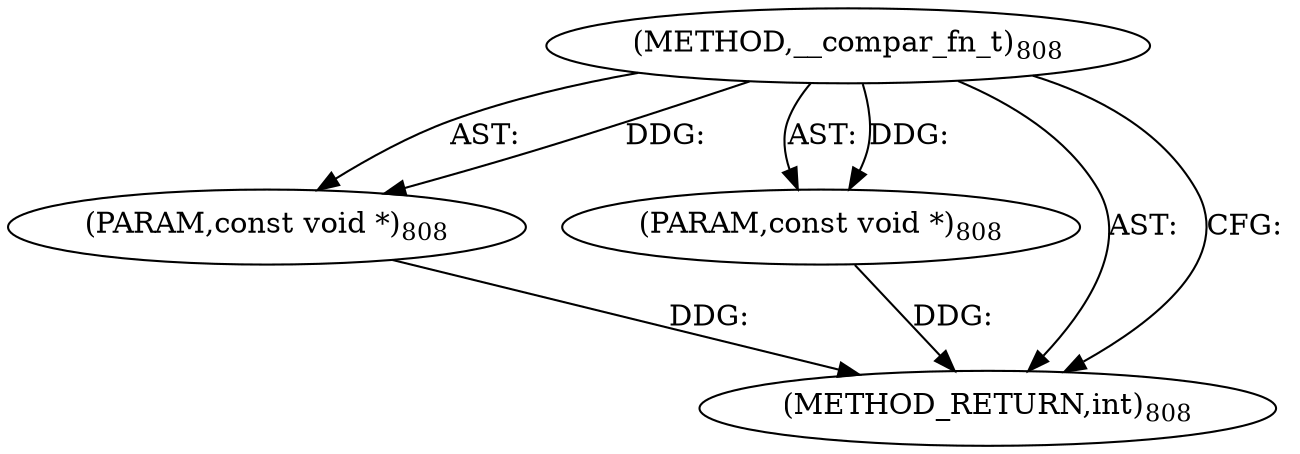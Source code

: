 digraph "__compar_fn_t" {  
"45493" [label = <(METHOD,__compar_fn_t)<SUB>808</SUB>> ]
"45494" [label = <(PARAM,const void *)<SUB>808</SUB>> ]
"45495" [label = <(PARAM,const void *)<SUB>808</SUB>> ]
"45496" [label = <(METHOD_RETURN,int)<SUB>808</SUB>> ]
  "45493" -> "45494"  [ label = "AST: "] 
  "45493" -> "45495"  [ label = "AST: "] 
  "45493" -> "45496"  [ label = "AST: "] 
  "45493" -> "45496"  [ label = "CFG: "] 
  "45494" -> "45496"  [ label = "DDG: "] 
  "45495" -> "45496"  [ label = "DDG: "] 
  "45493" -> "45494"  [ label = "DDG: "] 
  "45493" -> "45495"  [ label = "DDG: "] 
}
